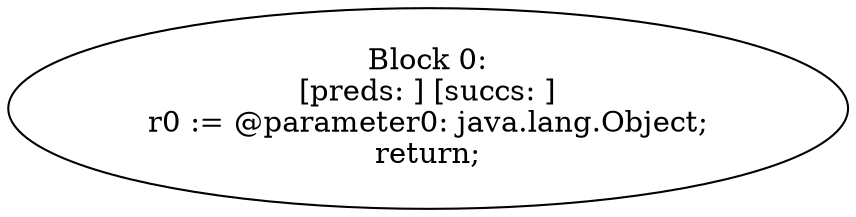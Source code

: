 digraph "unitGraph" {
    "Block 0:
[preds: ] [succs: ]
r0 := @parameter0: java.lang.Object;
return;
"
}
